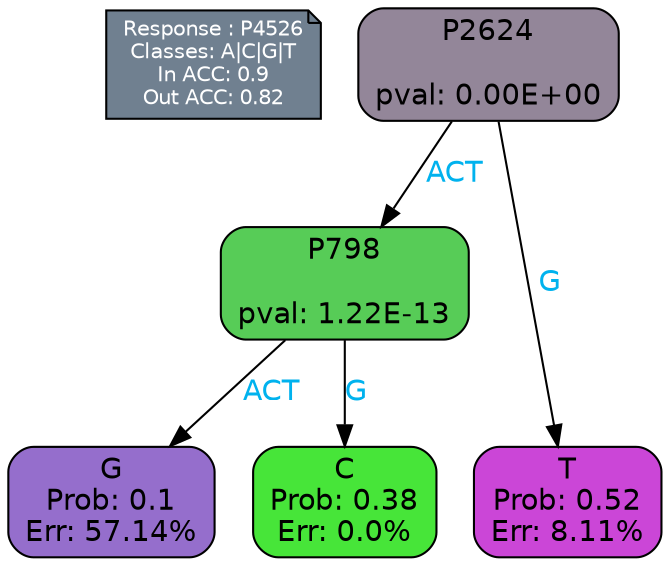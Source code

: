 digraph Tree {
node [shape=box, style="filled, rounded", color="black", fontname=helvetica] ;
graph [ranksep=equally, splines=polylines, bgcolor=transparent, dpi=600] ;
edge [fontname=helvetica] ;
LEGEND [label="Response : P4526
Classes: A|C|G|T
In ACC: 0.9
Out ACC: 0.82
",shape=note,align=left,style=filled,fillcolor="slategray",fontcolor="white",fontsize=10];1 [label="P2624

pval: 0.00E+00", fillcolor="#938699"] ;
2 [label="P798

pval: 1.22E-13", fillcolor="#57cc57"] ;
3 [label="G
Prob: 0.1
Err: 57.14%", fillcolor="#956ecc"] ;
4 [label="C
Prob: 0.38
Err: 0.0%", fillcolor="#47e539"] ;
5 [label="T
Prob: 0.52
Err: 8.11%", fillcolor="#cb46d7"] ;
1 -> 2 [label="ACT",fontcolor=deepskyblue2] ;
1 -> 5 [label="G",fontcolor=deepskyblue2] ;
2 -> 3 [label="ACT",fontcolor=deepskyblue2] ;
2 -> 4 [label="G",fontcolor=deepskyblue2] ;
{rank = same; 3;4;5;}{rank = same; LEGEND;1;}}